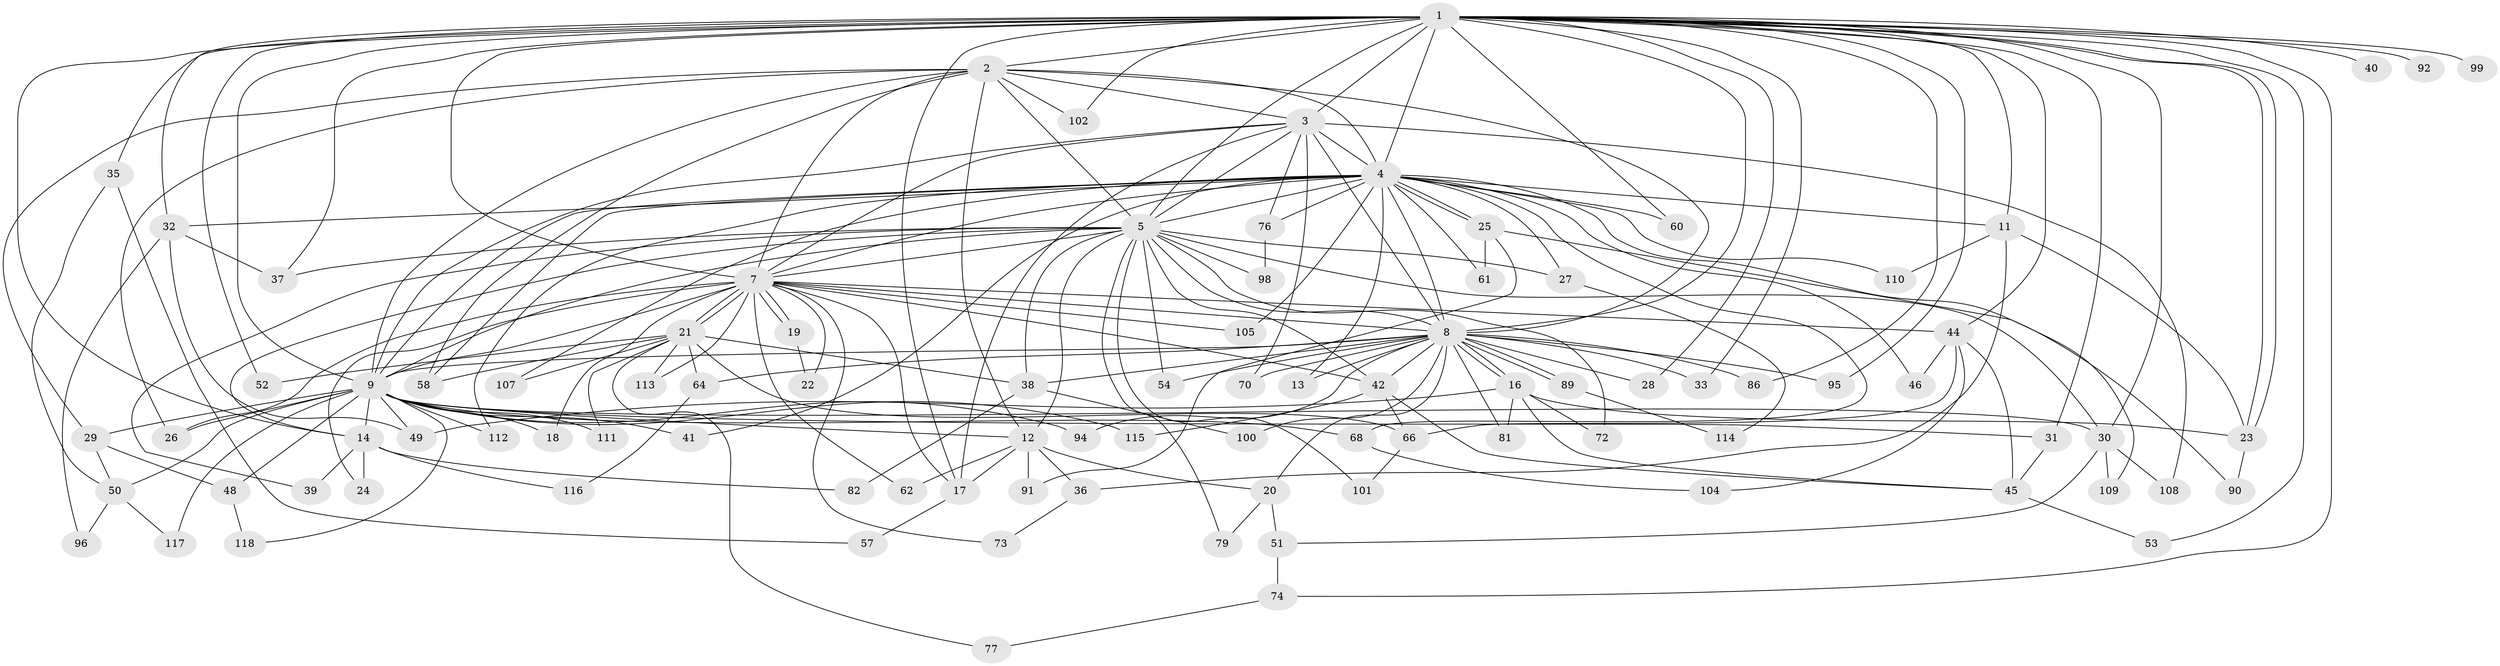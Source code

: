 // original degree distribution, {22: 0.008403361344537815, 16: 0.008403361344537815, 13: 0.008403361344537815, 23: 0.008403361344537815, 19: 0.008403361344537815, 24: 0.008403361344537815, 25: 0.008403361344537815, 26: 0.008403361344537815, 28: 0.008403361344537815, 15: 0.008403361344537815, 5: 0.06722689075630252, 8: 0.01680672268907563, 2: 0.5462184873949579, 6: 0.03361344537815126, 3: 0.19327731092436976, 4: 0.05042016806722689, 12: 0.008403361344537815}
// Generated by graph-tools (version 1.1) at 2025/11/02/27/25 16:11:01]
// undirected, 92 vertices, 209 edges
graph export_dot {
graph [start="1"]
  node [color=gray90,style=filled];
  1 [super="+6"];
  2 [super="+47"];
  3;
  4 [super="+10"];
  5 [super="+34"];
  7 [super="+85"];
  8 [super="+71"];
  9 [super="+15"];
  11 [super="+69"];
  12 [super="+67"];
  13;
  14 [super="+43"];
  16 [super="+78"];
  17 [super="+106"];
  18;
  19;
  20;
  21 [super="+119"];
  22;
  23 [super="+83"];
  24;
  25 [super="+63"];
  26 [super="+80"];
  27;
  28;
  29;
  30 [super="+84"];
  31 [super="+93"];
  32 [super="+87"];
  33;
  35 [super="+103"];
  36;
  37;
  38 [super="+97"];
  39;
  40;
  41;
  42;
  44;
  45 [super="+65"];
  46 [super="+75"];
  48;
  49 [super="+56"];
  50 [super="+55"];
  51;
  52;
  53;
  54;
  57;
  58 [super="+59"];
  60;
  61;
  62;
  64;
  66 [super="+88"];
  68;
  70;
  72;
  73;
  74;
  76;
  77;
  79;
  81;
  82;
  86;
  89;
  90;
  91;
  92;
  94;
  95;
  96;
  98;
  99;
  100;
  101;
  102;
  104;
  105;
  107;
  108;
  109;
  110;
  111;
  112;
  113;
  114;
  115;
  116;
  117;
  118;
  1 -- 2 [weight=3];
  1 -- 3 [weight=2];
  1 -- 4 [weight=4];
  1 -- 5 [weight=2];
  1 -- 7 [weight=2];
  1 -- 8 [weight=2];
  1 -- 9 [weight=2];
  1 -- 11;
  1 -- 23;
  1 -- 23;
  1 -- 28;
  1 -- 31;
  1 -- 35 [weight=2];
  1 -- 40 [weight=2];
  1 -- 52;
  1 -- 53;
  1 -- 60;
  1 -- 74;
  1 -- 99 [weight=2];
  1 -- 102;
  1 -- 14;
  1 -- 17;
  1 -- 86;
  1 -- 92;
  1 -- 30;
  1 -- 95;
  1 -- 32;
  1 -- 33;
  1 -- 37;
  1 -- 44;
  2 -- 3;
  2 -- 4 [weight=2];
  2 -- 5 [weight=2];
  2 -- 7;
  2 -- 8;
  2 -- 9;
  2 -- 12;
  2 -- 26;
  2 -- 29;
  2 -- 102;
  2 -- 58;
  3 -- 4 [weight=2];
  3 -- 5;
  3 -- 7;
  3 -- 8;
  3 -- 9;
  3 -- 17;
  3 -- 70;
  3 -- 76;
  3 -- 108;
  4 -- 5 [weight=2];
  4 -- 7 [weight=2];
  4 -- 8 [weight=2];
  4 -- 9 [weight=3];
  4 -- 11;
  4 -- 13;
  4 -- 25;
  4 -- 25;
  4 -- 32;
  4 -- 41;
  4 -- 58;
  4 -- 60;
  4 -- 61;
  4 -- 68;
  4 -- 76;
  4 -- 110;
  4 -- 112;
  4 -- 105;
  4 -- 107;
  4 -- 109;
  4 -- 46 [weight=2];
  4 -- 27;
  5 -- 7;
  5 -- 8;
  5 -- 9;
  5 -- 14;
  5 -- 27;
  5 -- 30;
  5 -- 37;
  5 -- 39;
  5 -- 42;
  5 -- 98;
  5 -- 101;
  5 -- 54;
  5 -- 38;
  5 -- 72;
  5 -- 79;
  5 -- 12;
  7 -- 8;
  7 -- 9;
  7 -- 18;
  7 -- 19;
  7 -- 19;
  7 -- 21 [weight=2];
  7 -- 21;
  7 -- 22;
  7 -- 24;
  7 -- 42;
  7 -- 44;
  7 -- 62;
  7 -- 73;
  7 -- 105;
  7 -- 113;
  7 -- 17;
  7 -- 26;
  8 -- 9;
  8 -- 13;
  8 -- 16 [weight=2];
  8 -- 16;
  8 -- 20;
  8 -- 28;
  8 -- 33;
  8 -- 38;
  8 -- 54;
  8 -- 64;
  8 -- 70;
  8 -- 81;
  8 -- 86;
  8 -- 89;
  8 -- 89;
  8 -- 100;
  8 -- 42;
  8 -- 94;
  8 -- 95;
  9 -- 12;
  9 -- 18;
  9 -- 26;
  9 -- 29;
  9 -- 31;
  9 -- 41;
  9 -- 48;
  9 -- 50 [weight=2];
  9 -- 68;
  9 -- 94;
  9 -- 111;
  9 -- 112;
  9 -- 115;
  9 -- 117;
  9 -- 118;
  9 -- 30;
  9 -- 49;
  9 -- 14;
  11 -- 36;
  11 -- 110;
  11 -- 23;
  12 -- 17;
  12 -- 20;
  12 -- 36;
  12 -- 62;
  12 -- 91;
  14 -- 24;
  14 -- 39;
  14 -- 116;
  14 -- 82;
  16 -- 45;
  16 -- 49;
  16 -- 72;
  16 -- 81;
  16 -- 23;
  17 -- 57;
  19 -- 22;
  20 -- 51;
  20 -- 79;
  21 -- 52;
  21 -- 58;
  21 -- 64;
  21 -- 77;
  21 -- 107;
  21 -- 111;
  21 -- 113;
  21 -- 66;
  21 -- 38;
  23 -- 90;
  25 -- 61;
  25 -- 90;
  25 -- 91;
  27 -- 114;
  29 -- 48;
  29 -- 50;
  30 -- 51;
  30 -- 109;
  30 -- 108;
  31 -- 45;
  32 -- 49;
  32 -- 96;
  32 -- 37;
  35 -- 57;
  35 -- 50;
  36 -- 73;
  38 -- 82;
  38 -- 100;
  42 -- 45;
  42 -- 66;
  42 -- 115;
  44 -- 46;
  44 -- 66;
  44 -- 104;
  44 -- 45;
  45 -- 53;
  48 -- 118;
  50 -- 96;
  50 -- 117;
  51 -- 74;
  64 -- 116;
  66 -- 101;
  68 -- 104;
  74 -- 77;
  76 -- 98;
  89 -- 114;
}
